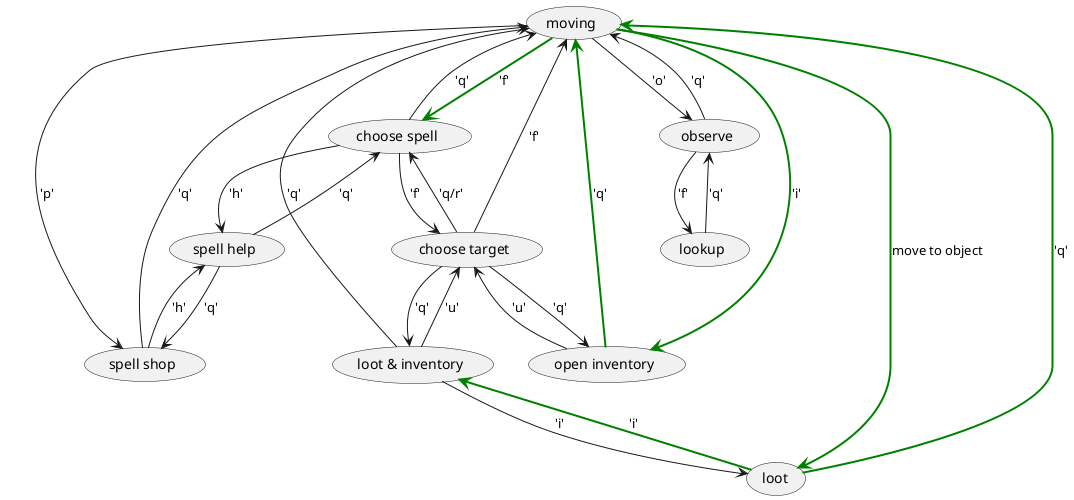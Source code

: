 @startuml

(moving) --> (choose spell) #line:green;line.bold : 'f'

(moving) --> (loot) #line:green;line.bold : move to object
(loot) --> (moving) #line:green;line.bold : 'q'
(loot) --> (loot & inventory) #line:green;line.bold : 'i'
(loot & inventory) --> (loot) : 'i'
(loot & inventory) --> (moving) : 'q'
(loot & inventory) --> (choose target) : 'u'
(choose target) --> (loot & inventory) : 'q'

(moving) --> (open inventory) #line:green;line.bold : 'i'
(open inventory) --> (moving) #line:green;line.bold : 'q'

(open inventory) --> (choose target) : 'u'
(choose target) --> (open inventory) : 'q'

(moving) --> (spell shop) : 'p'
(spell shop) --> (moving) : 'q'

(choose spell) --> (spell help) : 'h'
(spell help) --> (choose spell) : 'q'

(spell shop) --> (spell help) : 'h'
(spell help) --> (spell shop) : 'q'

(choose spell) --> (choose target) : 'f'
(choose target) --> (choose spell) : 'q/r'
(choose target) --> (moving) : 'f'

(choose spell) --> (moving) : 'q'

(moving) --> (observe) : 'o'
(observe) --> (lookup) : 'f'
(lookup) --> (observe) : 'q'
(observe) --> (moving) : 'q'

@enduml
